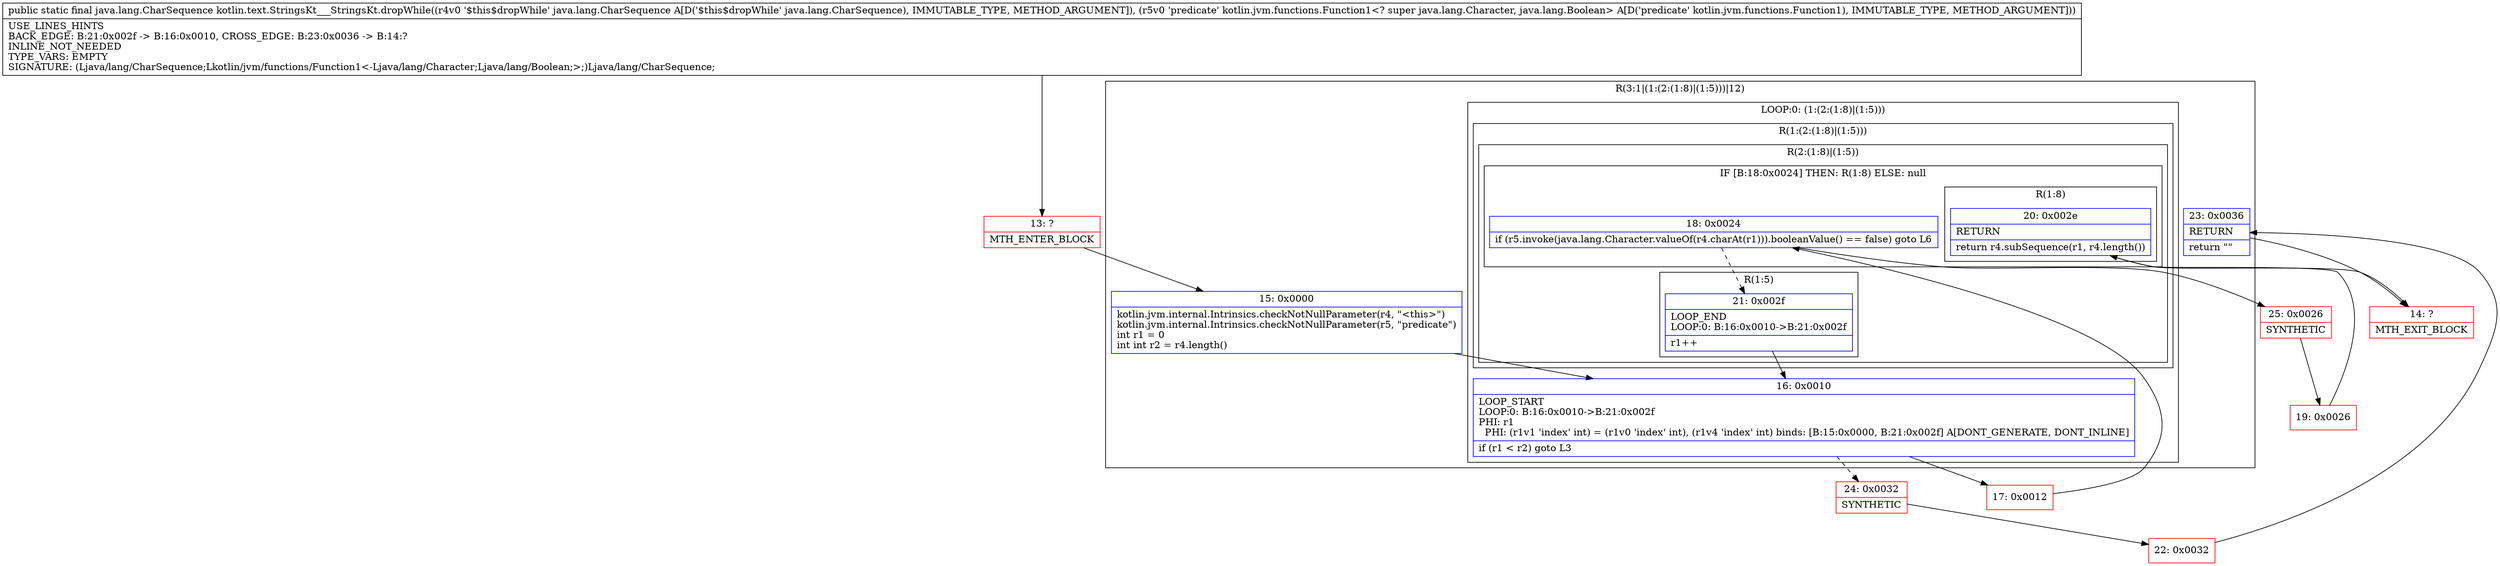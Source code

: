 digraph "CFG forkotlin.text.StringsKt___StringsKt.dropWhile(Ljava\/lang\/CharSequence;Lkotlin\/jvm\/functions\/Function1;)Ljava\/lang\/CharSequence;" {
subgraph cluster_Region_48293346 {
label = "R(3:1|(1:(2:(1:8)|(1:5)))|12)";
node [shape=record,color=blue];
Node_15 [shape=record,label="{15\:\ 0x0000|kotlin.jvm.internal.Intrinsics.checkNotNullParameter(r4, \"\<this\>\")\lkotlin.jvm.internal.Intrinsics.checkNotNullParameter(r5, \"predicate\")\lint r1 = 0\lint int r2 = r4.length()\l}"];
subgraph cluster_LoopRegion_1535812156 {
label = "LOOP:0: (1:(2:(1:8)|(1:5)))";
node [shape=record,color=blue];
Node_16 [shape=record,label="{16\:\ 0x0010|LOOP_START\lLOOP:0: B:16:0x0010\-\>B:21:0x002f\lPHI: r1 \l  PHI: (r1v1 'index' int) = (r1v0 'index' int), (r1v4 'index' int) binds: [B:15:0x0000, B:21:0x002f] A[DONT_GENERATE, DONT_INLINE]\l|if (r1 \< r2) goto L3\l}"];
subgraph cluster_Region_817253403 {
label = "R(1:(2:(1:8)|(1:5)))";
node [shape=record,color=blue];
subgraph cluster_Region_2118589581 {
label = "R(2:(1:8)|(1:5))";
node [shape=record,color=blue];
subgraph cluster_IfRegion_525013262 {
label = "IF [B:18:0x0024] THEN: R(1:8) ELSE: null";
node [shape=record,color=blue];
Node_18 [shape=record,label="{18\:\ 0x0024|if (r5.invoke(java.lang.Character.valueOf(r4.charAt(r1))).booleanValue() == false) goto L6\l}"];
subgraph cluster_Region_444676336 {
label = "R(1:8)";
node [shape=record,color=blue];
Node_20 [shape=record,label="{20\:\ 0x002e|RETURN\l|return r4.subSequence(r1, r4.length())\l}"];
}
}
subgraph cluster_Region_769485647 {
label = "R(1:5)";
node [shape=record,color=blue];
Node_21 [shape=record,label="{21\:\ 0x002f|LOOP_END\lLOOP:0: B:16:0x0010\-\>B:21:0x002f\l|r1++\l}"];
}
}
}
}
Node_23 [shape=record,label="{23\:\ 0x0036|RETURN\l|return \"\"\l}"];
}
Node_13 [shape=record,color=red,label="{13\:\ ?|MTH_ENTER_BLOCK\l}"];
Node_17 [shape=record,color=red,label="{17\:\ 0x0012}"];
Node_25 [shape=record,color=red,label="{25\:\ 0x0026|SYNTHETIC\l}"];
Node_19 [shape=record,color=red,label="{19\:\ 0x0026}"];
Node_14 [shape=record,color=red,label="{14\:\ ?|MTH_EXIT_BLOCK\l}"];
Node_24 [shape=record,color=red,label="{24\:\ 0x0032|SYNTHETIC\l}"];
Node_22 [shape=record,color=red,label="{22\:\ 0x0032}"];
MethodNode[shape=record,label="{public static final java.lang.CharSequence kotlin.text.StringsKt___StringsKt.dropWhile((r4v0 '$this$dropWhile' java.lang.CharSequence A[D('$this$dropWhile' java.lang.CharSequence), IMMUTABLE_TYPE, METHOD_ARGUMENT]), (r5v0 'predicate' kotlin.jvm.functions.Function1\<? super java.lang.Character, java.lang.Boolean\> A[D('predicate' kotlin.jvm.functions.Function1), IMMUTABLE_TYPE, METHOD_ARGUMENT]))  | USE_LINES_HINTS\lBACK_EDGE: B:21:0x002f \-\> B:16:0x0010, CROSS_EDGE: B:23:0x0036 \-\> B:14:?\lINLINE_NOT_NEEDED\lTYPE_VARS: EMPTY\lSIGNATURE: (Ljava\/lang\/CharSequence;Lkotlin\/jvm\/functions\/Function1\<\-Ljava\/lang\/Character;Ljava\/lang\/Boolean;\>;)Ljava\/lang\/CharSequence;\l}"];
MethodNode -> Node_13;Node_15 -> Node_16;
Node_16 -> Node_17;
Node_16 -> Node_24[style=dashed];
Node_18 -> Node_21[style=dashed];
Node_18 -> Node_25;
Node_20 -> Node_14;
Node_21 -> Node_16;
Node_23 -> Node_14;
Node_13 -> Node_15;
Node_17 -> Node_18;
Node_25 -> Node_19;
Node_19 -> Node_20;
Node_24 -> Node_22;
Node_22 -> Node_23;
}


